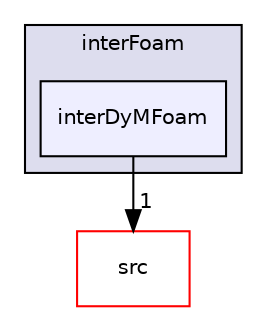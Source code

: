 digraph "applications/solvers/multiphase/interFoam/interDyMFoam" {
  bgcolor=transparent;
  compound=true
  node [ fontsize="10", fontname="Helvetica"];
  edge [ labelfontsize="10", labelfontname="Helvetica"];
  subgraph clusterdir_6cbc35a456677982ef0a79ee58fc4be3 {
    graph [ bgcolor="#ddddee", pencolor="black", label="interFoam" fontname="Helvetica", fontsize="10", URL="dir_6cbc35a456677982ef0a79ee58fc4be3.html"]
  dir_daa56cceac0527e2d3734426ead9c3d1 [shape=box, label="interDyMFoam", style="filled", fillcolor="#eeeeff", pencolor="black", URL="dir_daa56cceac0527e2d3734426ead9c3d1.html"];
  }
  dir_68267d1309a1af8e8297ef4c3efbcdba [shape=box label="src" color="red" URL="dir_68267d1309a1af8e8297ef4c3efbcdba.html"];
  dir_daa56cceac0527e2d3734426ead9c3d1->dir_68267d1309a1af8e8297ef4c3efbcdba [headlabel="1", labeldistance=1.5 headhref="dir_000064_000730.html"];
}

